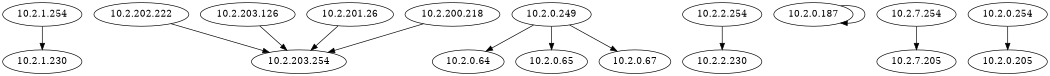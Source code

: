 digraph world {
size="7,7";
	"10.2.1.254" -> "10.2.1.230";
	"10.2.202.222" -> "10.2.203.254";
	"10.2.0.249" -> "10.2.0.64";
	"10.2.2.254" -> "10.2.2.230";
	"10.2.0.249" -> "10.2.0.65";
	"10.2.203.126" -> "10.2.203.254";
	"10.2.201.26" -> "10.2.203.254";
	"10.2.0.187" -> "10.2.0.187";
	"10.2.7.254" -> "10.2.7.205";
	"10.2.200.218" -> "10.2.203.254";
	"10.2.0.254" -> "10.2.0.205";
	"10.2.0.249" -> "10.2.0.67";
}
